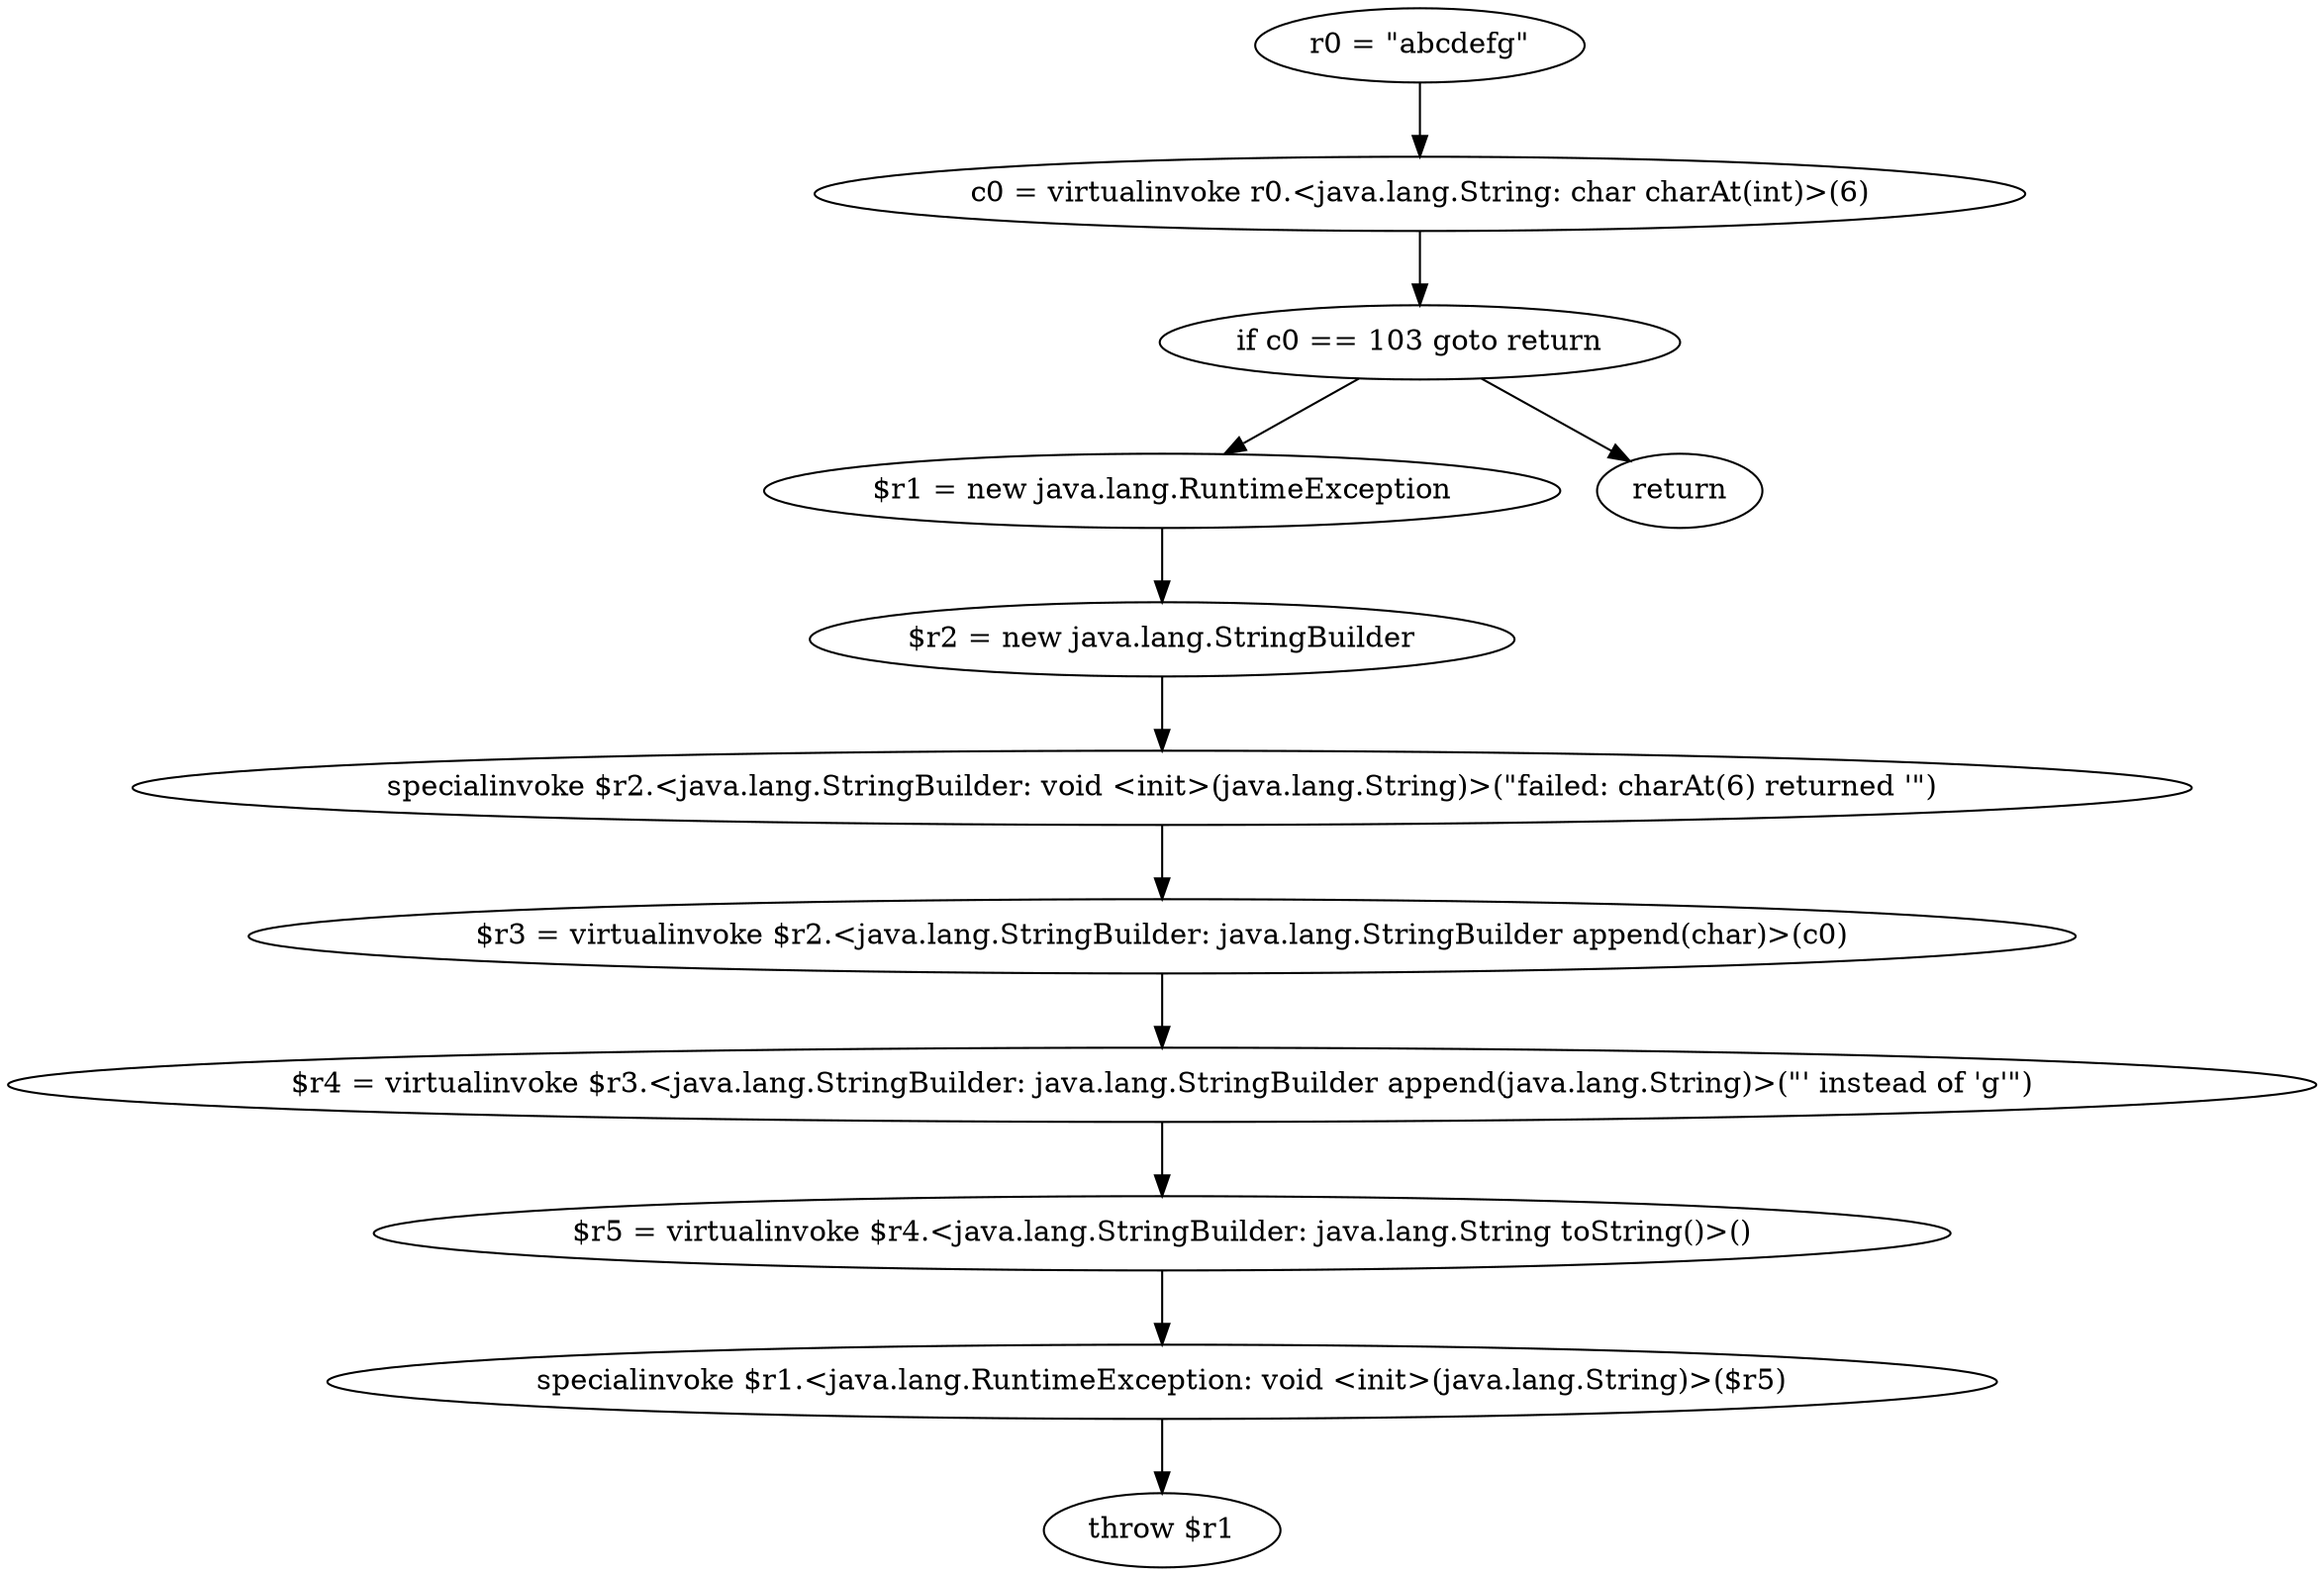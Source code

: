digraph "unitGraph" {
    "r0 = \"abcdefg\""
    "c0 = virtualinvoke r0.<java.lang.String: char charAt(int)>(6)"
    "if c0 == 103 goto return"
    "$r1 = new java.lang.RuntimeException"
    "$r2 = new java.lang.StringBuilder"
    "specialinvoke $r2.<java.lang.StringBuilder: void <init>(java.lang.String)>(\"failed: charAt(6) returned \'\")"
    "$r3 = virtualinvoke $r2.<java.lang.StringBuilder: java.lang.StringBuilder append(char)>(c0)"
    "$r4 = virtualinvoke $r3.<java.lang.StringBuilder: java.lang.StringBuilder append(java.lang.String)>(\"\' instead of \'g\'\")"
    "$r5 = virtualinvoke $r4.<java.lang.StringBuilder: java.lang.String toString()>()"
    "specialinvoke $r1.<java.lang.RuntimeException: void <init>(java.lang.String)>($r5)"
    "throw $r1"
    "return"
    "r0 = \"abcdefg\""->"c0 = virtualinvoke r0.<java.lang.String: char charAt(int)>(6)";
    "c0 = virtualinvoke r0.<java.lang.String: char charAt(int)>(6)"->"if c0 == 103 goto return";
    "if c0 == 103 goto return"->"$r1 = new java.lang.RuntimeException";
    "if c0 == 103 goto return"->"return";
    "$r1 = new java.lang.RuntimeException"->"$r2 = new java.lang.StringBuilder";
    "$r2 = new java.lang.StringBuilder"->"specialinvoke $r2.<java.lang.StringBuilder: void <init>(java.lang.String)>(\"failed: charAt(6) returned \'\")";
    "specialinvoke $r2.<java.lang.StringBuilder: void <init>(java.lang.String)>(\"failed: charAt(6) returned \'\")"->"$r3 = virtualinvoke $r2.<java.lang.StringBuilder: java.lang.StringBuilder append(char)>(c0)";
    "$r3 = virtualinvoke $r2.<java.lang.StringBuilder: java.lang.StringBuilder append(char)>(c0)"->"$r4 = virtualinvoke $r3.<java.lang.StringBuilder: java.lang.StringBuilder append(java.lang.String)>(\"\' instead of \'g\'\")";
    "$r4 = virtualinvoke $r3.<java.lang.StringBuilder: java.lang.StringBuilder append(java.lang.String)>(\"\' instead of \'g\'\")"->"$r5 = virtualinvoke $r4.<java.lang.StringBuilder: java.lang.String toString()>()";
    "$r5 = virtualinvoke $r4.<java.lang.StringBuilder: java.lang.String toString()>()"->"specialinvoke $r1.<java.lang.RuntimeException: void <init>(java.lang.String)>($r5)";
    "specialinvoke $r1.<java.lang.RuntimeException: void <init>(java.lang.String)>($r5)"->"throw $r1";
}
